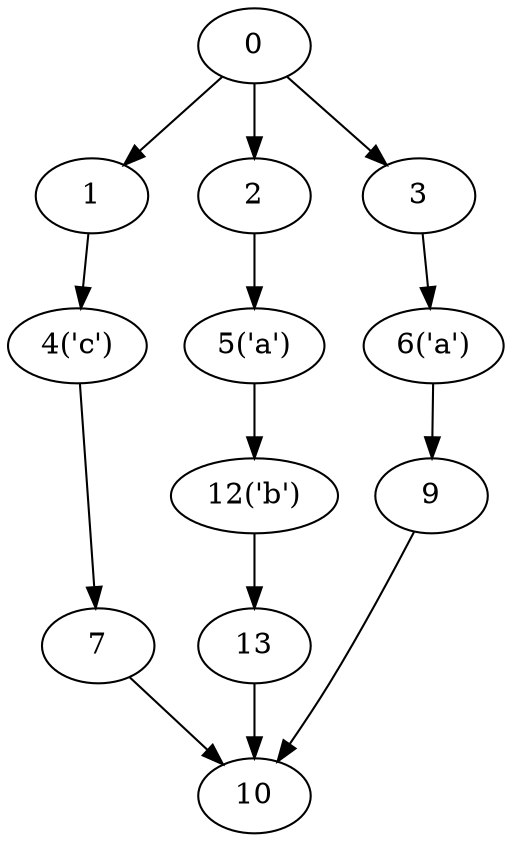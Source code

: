 digraph g {
	0 ;
	1 ;
	2 ;
	3 ;
	4 [label="4('c')"];
	5 [label="5('a')"];
	6 [label="6('a')"];
	7 ;
	9 ;
	10 ;
	12 [label="12('b')"];
	13 ;
	0->1;
	0->2;
	0->3;
	1->4;
	2->5;
	3->6;
	4->7;
	6->9;
	7->10;
	9->10;
	13->10;
	5->12;
	12->13;
}

